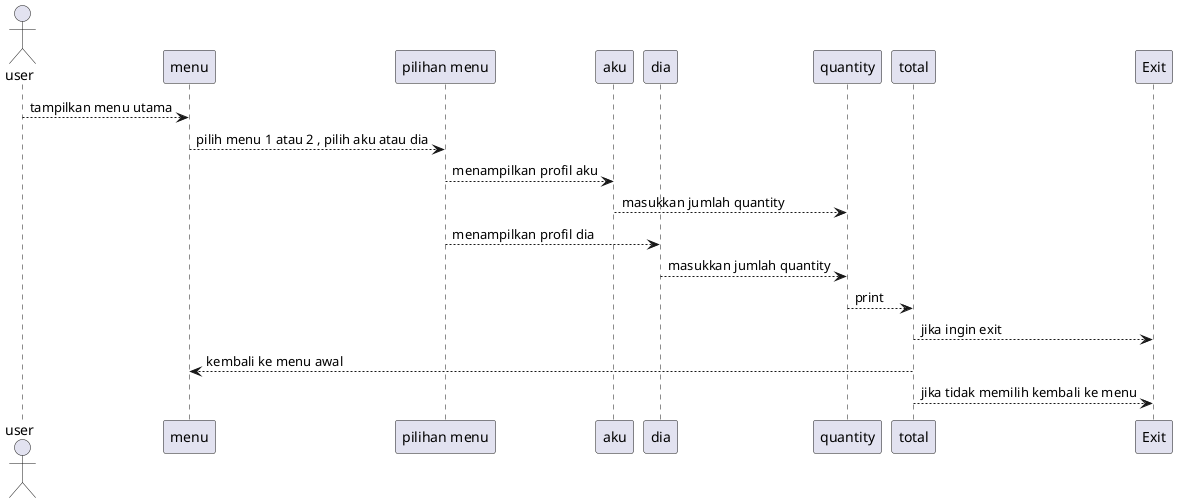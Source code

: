 @startuml 


actor user
participant "menu" as m
participant "pilihan menu" as pil
participant "aku" as a 
participant "dia" as d
participant "quantity" as qyt
participant "total" as tot
participant "Exit" as x 

user --> m :  tampilkan menu utama
m --> pil : pilih menu 1 atau 2 , pilih aku atau dia
pil --> a: menampilkan profil aku
a --> qyt: masukkan jumlah quantity
pil --> d: menampilkan profil dia
d --> qyt: masukkan jumlah quantity
qyt --> tot: print
tot --> x : jika ingin exit
m <-- tot : kembali ke menu awal
tot --> x: jika tidak memilih kembali ke menu


@enduml